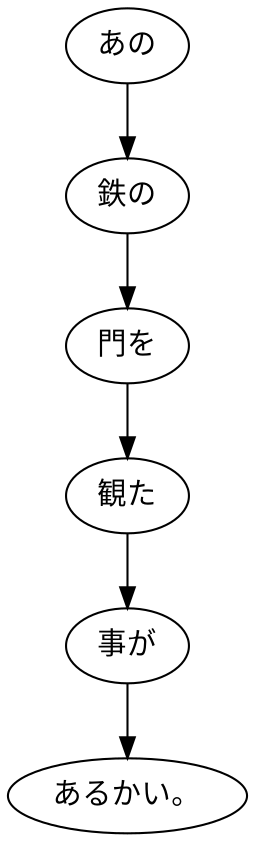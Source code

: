 digraph graph7059 {
	node0 [label="あの"];
	node1 [label="鉄の"];
	node2 [label="門を"];
	node3 [label="観た"];
	node4 [label="事が"];
	node5 [label="あるかい。"];
	node0 -> node1;
	node1 -> node2;
	node2 -> node3;
	node3 -> node4;
	node4 -> node5;
}
